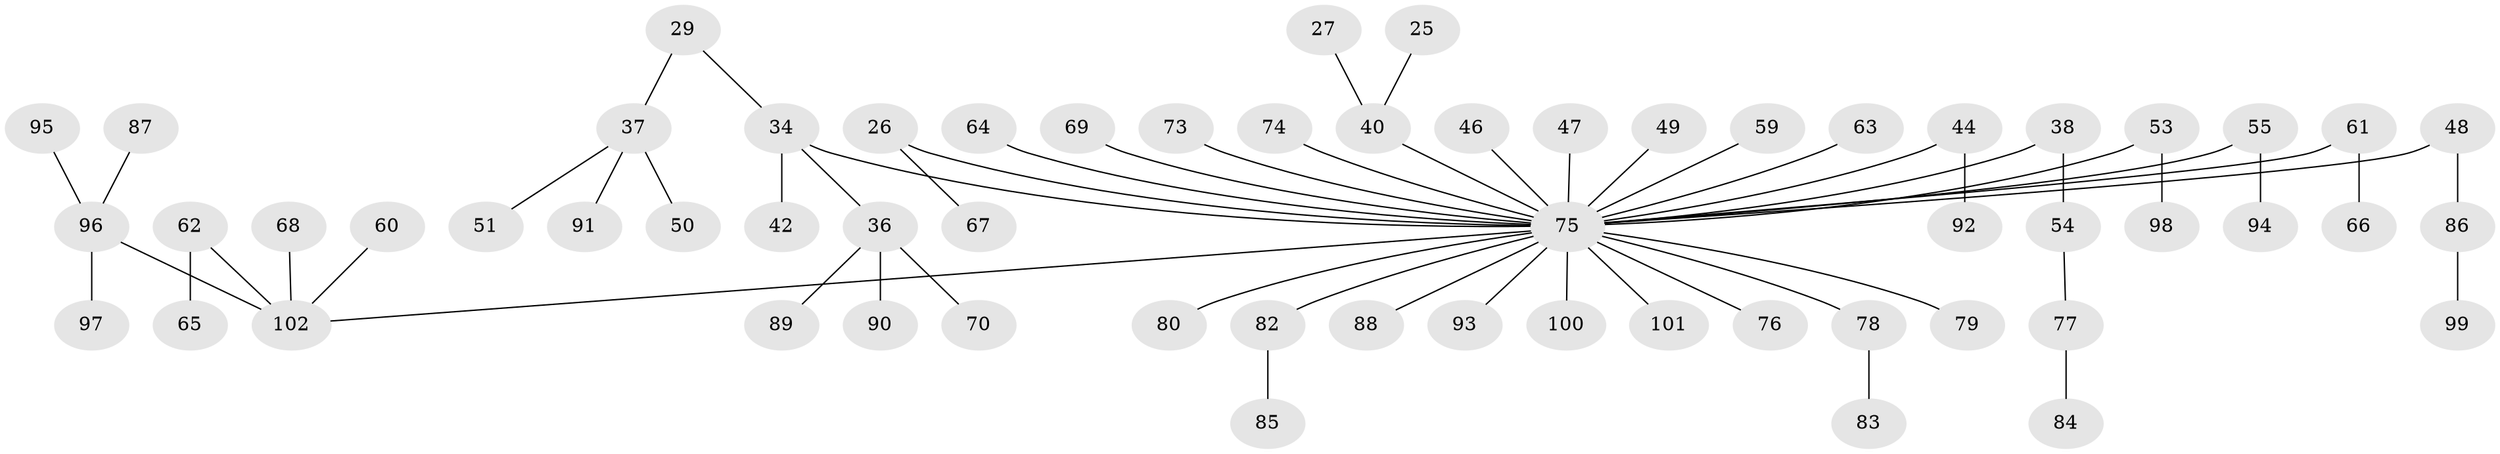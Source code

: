 // original degree distribution, {5: 0.049019607843137254, 9: 0.00980392156862745, 6: 0.00980392156862745, 3: 0.12745098039215685, 4: 0.058823529411764705, 2: 0.22549019607843138, 1: 0.5196078431372549}
// Generated by graph-tools (version 1.1) at 2025/56/03/04/25 21:56:13]
// undirected, 61 vertices, 60 edges
graph export_dot {
graph [start="1"]
  node [color=gray90,style=filled];
  25;
  26 [super="+19"];
  27;
  29;
  34 [super="+28"];
  36;
  37;
  38;
  40 [super="+23"];
  42;
  44;
  46;
  47;
  48;
  49;
  50;
  51;
  53;
  54;
  55;
  59;
  60;
  61;
  62;
  63;
  64;
  65;
  66;
  67;
  68;
  69;
  70;
  73;
  74;
  75 [super="+30+56+45+16+6+18+72+32"];
  76;
  77;
  78;
  79;
  80;
  82 [super="+58"];
  83;
  84;
  85;
  86;
  87;
  88;
  89;
  90;
  91;
  92;
  93;
  94;
  95;
  96 [super="+81"];
  97;
  98;
  99;
  100;
  101;
  102 [super="+13+17+41"];
  25 -- 40;
  26 -- 67;
  26 -- 75;
  27 -- 40;
  29 -- 37;
  29 -- 34;
  34 -- 36;
  34 -- 42;
  34 -- 75;
  36 -- 70;
  36 -- 89;
  36 -- 90;
  37 -- 50;
  37 -- 51;
  37 -- 91;
  38 -- 54;
  38 -- 75;
  40 -- 75;
  44 -- 92;
  44 -- 75;
  46 -- 75;
  47 -- 75;
  48 -- 86;
  48 -- 75;
  49 -- 75;
  53 -- 98;
  53 -- 75;
  54 -- 77;
  55 -- 94;
  55 -- 75;
  59 -- 75;
  60 -- 102;
  61 -- 66;
  61 -- 75;
  62 -- 65;
  62 -- 102;
  63 -- 75;
  64 -- 75;
  68 -- 102;
  69 -- 75;
  73 -- 75;
  74 -- 75;
  75 -- 76;
  75 -- 78;
  75 -- 79;
  75 -- 80;
  75 -- 100;
  75 -- 102;
  75 -- 82;
  75 -- 88;
  75 -- 93;
  75 -- 101;
  77 -- 84;
  78 -- 83;
  82 -- 85;
  86 -- 99;
  87 -- 96;
  95 -- 96;
  96 -- 97;
  96 -- 102;
}
